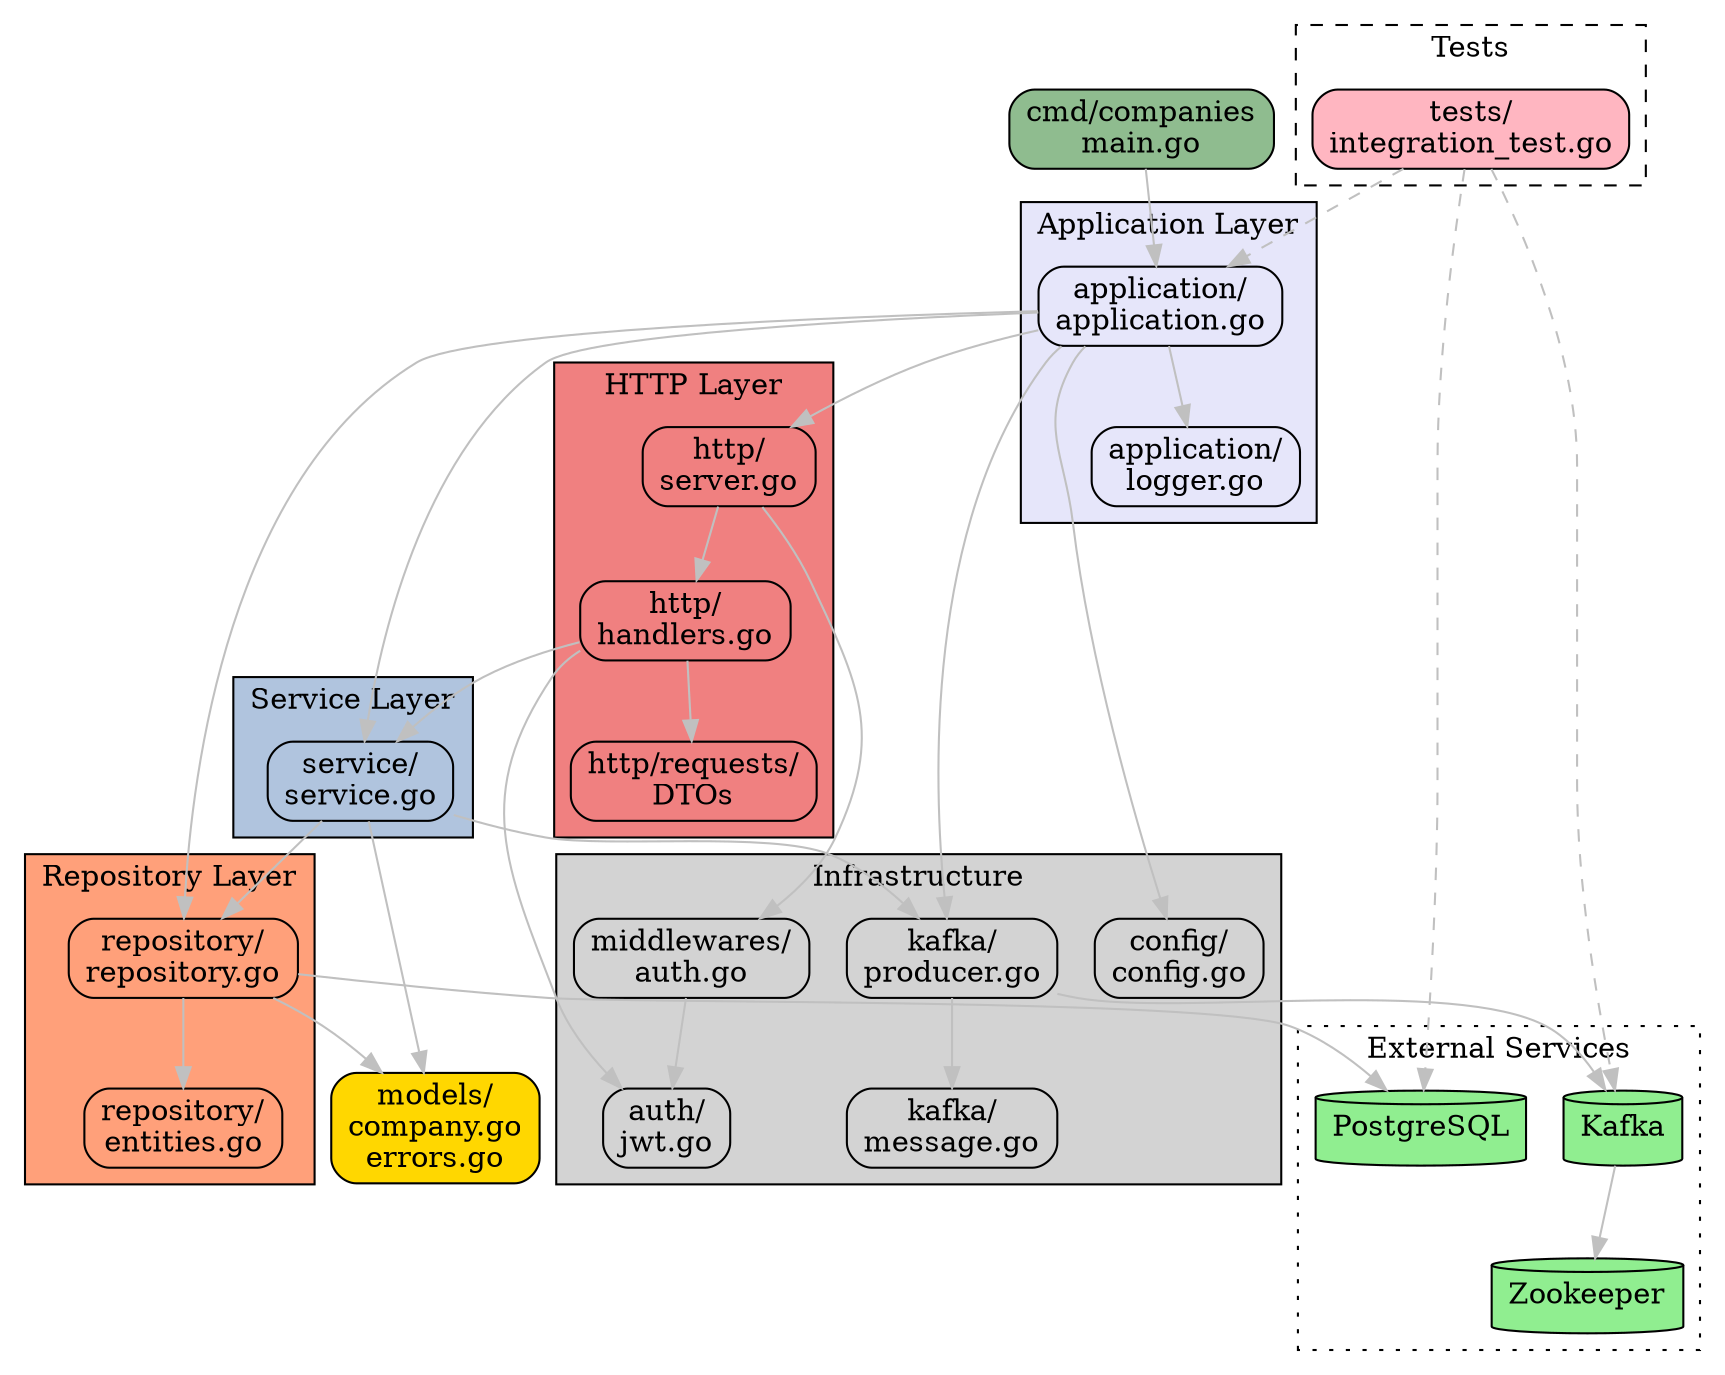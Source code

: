 digraph PackageDependencies {
    rankdir=TB;
    node [shape=box, style="rounded,filled", fillcolor=lightblue];
    edge [color=gray];
    
    // External services
    subgraph cluster_external {
        label="External Services";
        style=dotted;
        fillcolor=lightyellow;
        node [fillcolor=lightyellow];
        
        PostgreSQL [shape=cylinder, fillcolor=lightgreen];
        Kafka [shape=cylinder, fillcolor=lightgreen];
        Zookeeper [shape=cylinder, fillcolor=lightgreen];
    }
    
    // Main entry point
    main [label="cmd/companies\nmain.go", fillcolor=darkseagreen];
    
    // Application layer
    subgraph cluster_application {
        label="Application Layer";
        style=filled;
        fillcolor=lavender;
        node [fillcolor=lavender];
        
        application [label="application/\napplication.go"];
        logger [label="application/\nlogger.go"];
    }
    
    // HTTP layer
    subgraph cluster_http {
        label="HTTP Layer";
        style=filled;
        fillcolor=lightcoral;
        node [fillcolor=lightcoral];
        
        server [label="http/\nserver.go"];
        handlers [label="http/\nhandlers.go"];
        requests [label="http/requests/\nDTOs"];
    }
    
    // Service layer
    subgraph cluster_service {
        label="Service Layer";
        style=filled;
        fillcolor=lightsteelblue;
        node [fillcolor=lightsteelblue];
        
        service [label="service/\nservice.go"];
    }
    
    // Repository layer
    subgraph cluster_repository {
        label="Repository Layer";
        style=filled;
        fillcolor=lightsalmon;
        node [fillcolor=lightsalmon];
        
        repository [label="repository/\nrepository.go"];
        entities [label="repository/\nentities.go"];
    }
    
    // Infrastructure components
    subgraph cluster_infrastructure {
        label="Infrastructure";
        style=filled;
        fillcolor=lightgray;
        node [fillcolor=lightgray];
        
        config [label="config/\nconfig.go"];
        kafka_producer [label="kafka/\nproducer.go"];
        kafka_message [label="kafka/\nmessage.go"];
        auth [label="auth/\njwt.go"];
        middlewares [label="middlewares/\nauth.go"];
    }
    
    // Core models
    models [label="models/\ncompany.go\nerrors.go", fillcolor=gold];
    
    // Test layer
    subgraph cluster_tests {
        label="Tests";
        style=dashed;
        fillcolor=lightpink;
        node [fillcolor=lightpink];
        
        integration_tests [label="tests/\nintegration_test.go"];
    }
    
    // Dependencies
    main -> application;
    
    application -> server;
    application -> config;
    application -> logger;
    application -> repository;
    application -> service;
    application -> kafka_producer;
    
    server -> handlers;
    server -> middlewares;
    handlers -> service;
    handlers -> requests;
    handlers -> auth;
    
    middlewares -> auth;
    
    service -> repository;
    service -> kafka_producer;
    service -> models;
    
    kafka_producer -> kafka_message;
    kafka_producer -> Kafka;
    
    repository -> entities;
    repository -> models;
    repository -> PostgreSQL;
    
    // Kafka dependencies
    Kafka -> Zookeeper;
    
    // Test dependencies
    integration_tests -> application [style=dashed];
    integration_tests -> PostgreSQL [style=dashed];
    integration_tests -> Kafka [style=dashed];
}